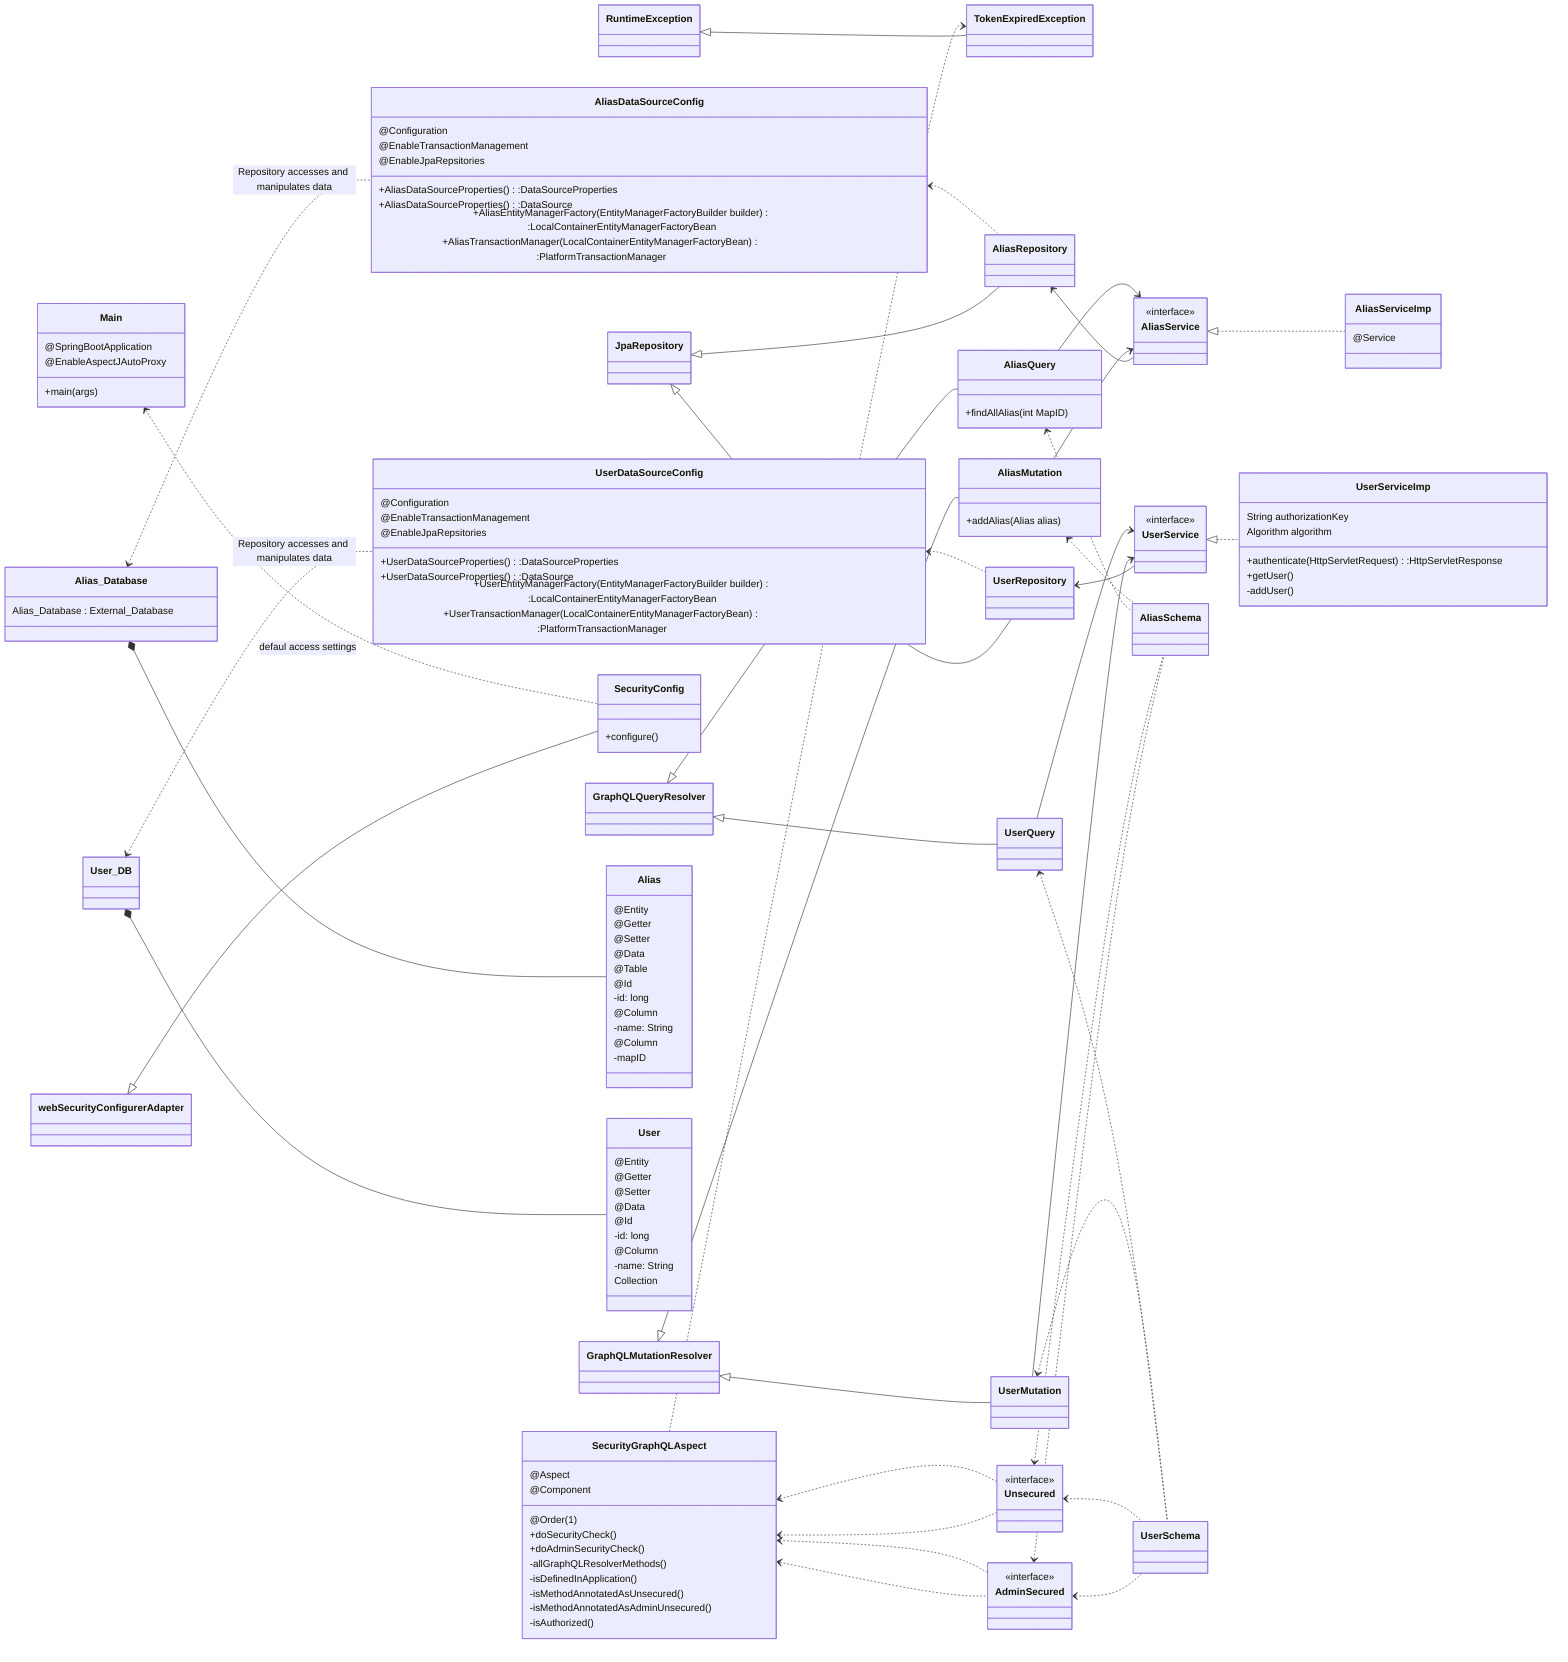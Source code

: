 classDiagram
direction LR

RuntimeException <|-- TokenExpiredException
GraphQLMutationResolver <|-- AliasMutation
GraphQLQueryResolver <|-- AliasQuery
GraphQLMutationResolver <|-- UserMutation
GraphQLQueryResolver <|-- UserQuery
JpaRepository <|-- AliasRepository
JpaRepository <|-- UserRepository
webSecurityConfigurerAdapter <|-- SecurityConfig


AliasService <|.. AliasServiceImp
UserService <|.. UserServiceImp

AliasRepository <-- AliasService
UserRepository <-- UserService

SecurityGraphQLAspect <.. AdminSecured
SecurityGraphQLAspect <.. Unsecured
SecurityGraphQLAspect ..> TokenExpiredException

Alias_Database *-- Alias

User_DB *-- User

AliasMutation --> AliasService
AliasQuery --> AliasService
UserMutation --> UserService
UserQuery --> UserService

Alias_Database <.. AliasDataSourceConfig : Repository accesses and manipulates data
AliasDataSourceConfig <.. AliasRepository
User_DB <.. UserDataSourceConfig : Repository accesses and manipulates data
UserDataSourceConfig <.. UserRepository

AdminSecured <.. AliasSchema
Unsecured <.. AliasSchema
AdminSecured <.. UserSchema
Unsecured <.. UserSchema

Main <.. SecurityConfig : defaul access settings

AdminSecured ..> SecurityGraphQLAspect
Unsecured ..> SecurityGraphQLAspect

AliasQuery <.. AliasSchema
AliasMutation <.. AliasSchema


UserQuery <.. UserSchema    
UserMutation <.. UserSchema


class RuntimeException

class TokenExpiredException


class AliasService{
<<interface>>
}

class AliasServiceImp{
@Service
}

class GraphQLMutationResolver 

class AliasMutation{
+addAlias(Alias alias)
}

class UserMutation

class GraphQLQueryResolver

class UserQuery

class AliasQuery{
+findAllAlias(int MapID)
}


class SecurityConfig{
+configure()
}

class AdminSecured{
<<interface>> 
}

class Unsecured{
<<interface>> 
}

class SecurityGraphQLAspect{
@Aspect
@Component
@Order(1)
+doSecurityCheck()
+doAdminSecurityCheck()
-allGraphQLResolverMethods()
-isDefinedInApplication()
-isMethodAnnotatedAsUnsecured()
-isMethodAnnotatedAsAdminUnsecured()
-isAuthorized()
}



class User{
@Entity
@Getter
@Setter
@Data
@Id
-id: long
@Column
-name: String
Collection<? extends GranedAuthority>
}


class Alias{
@Entity
@Getter
@Setter
@Data
@Table
@Id
-id: long
@Column
-name: String
@Column
-mapID
}

class AliasDataSourceConfig{ 
@Configuration
@EnableTransactionManagement
@EnableJpaRepsitories
+AliasDataSourceProperties():DataSourceProperties
+AliasDataSourceProperties():DataSource
+AliasEntityManagerFactory(EntityManagerFactoryBuilder builder):LocalContainerEntityManagerFactoryBean 
+AliasTransactionManager(LocalContainerEntityManagerFactoryBean):PlatformTransactionManager 
}  

class UserDataSourceConfig{ 
@Configuration
@EnableTransactionManagement
@EnableJpaRepsitories
+UserDataSourceProperties():DataSourceProperties
+UserDataSourceProperties():DataSource
+UserEntityManagerFactory(EntityManagerFactoryBuilder builder):LocalContainerEntityManagerFactoryBean 
+UserTransactionManager(LocalContainerEntityManagerFactoryBean):PlatformTransactionManager 
}

class webSecurityConfigurerAdapter

class JpaRepository

class AliasRepository

class Alias_Database{
Alias_Database : External_Database
}

class UserService{
<<interface>>
}

class UserServiceImp{
String authorizationKey
Algorithm algorithm
+authenticate(HttpServletRequest):HttpServletResponse 
+getUser()
-addUser()
}

class UserRepository

class User_DB


class AliasSchema
class UserSchema

class Main {
    @SpringBootApplication
    @EnableAspectJAutoProxy 
        +main(args)
}